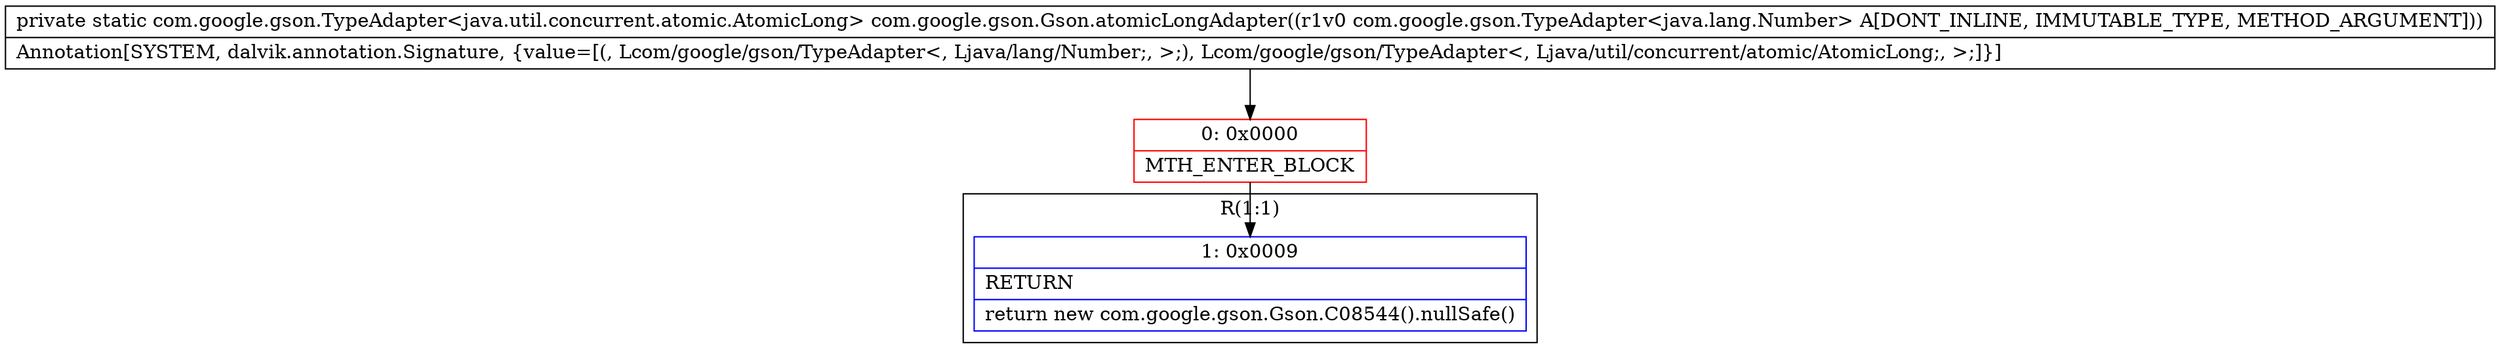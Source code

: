 digraph "CFG forcom.google.gson.Gson.atomicLongAdapter(Lcom\/google\/gson\/TypeAdapter;)Lcom\/google\/gson\/TypeAdapter;" {
subgraph cluster_Region_142565254 {
label = "R(1:1)";
node [shape=record,color=blue];
Node_1 [shape=record,label="{1\:\ 0x0009|RETURN\l|return new com.google.gson.Gson.C08544().nullSafe()\l}"];
}
Node_0 [shape=record,color=red,label="{0\:\ 0x0000|MTH_ENTER_BLOCK\l}"];
MethodNode[shape=record,label="{private static com.google.gson.TypeAdapter\<java.util.concurrent.atomic.AtomicLong\> com.google.gson.Gson.atomicLongAdapter((r1v0 com.google.gson.TypeAdapter\<java.lang.Number\> A[DONT_INLINE, IMMUTABLE_TYPE, METHOD_ARGUMENT]))  | Annotation[SYSTEM, dalvik.annotation.Signature, \{value=[(, Lcom\/google\/gson\/TypeAdapter\<, Ljava\/lang\/Number;, \>;), Lcom\/google\/gson\/TypeAdapter\<, Ljava\/util\/concurrent\/atomic\/AtomicLong;, \>;]\}]\l}"];
MethodNode -> Node_0;
Node_0 -> Node_1;
}

